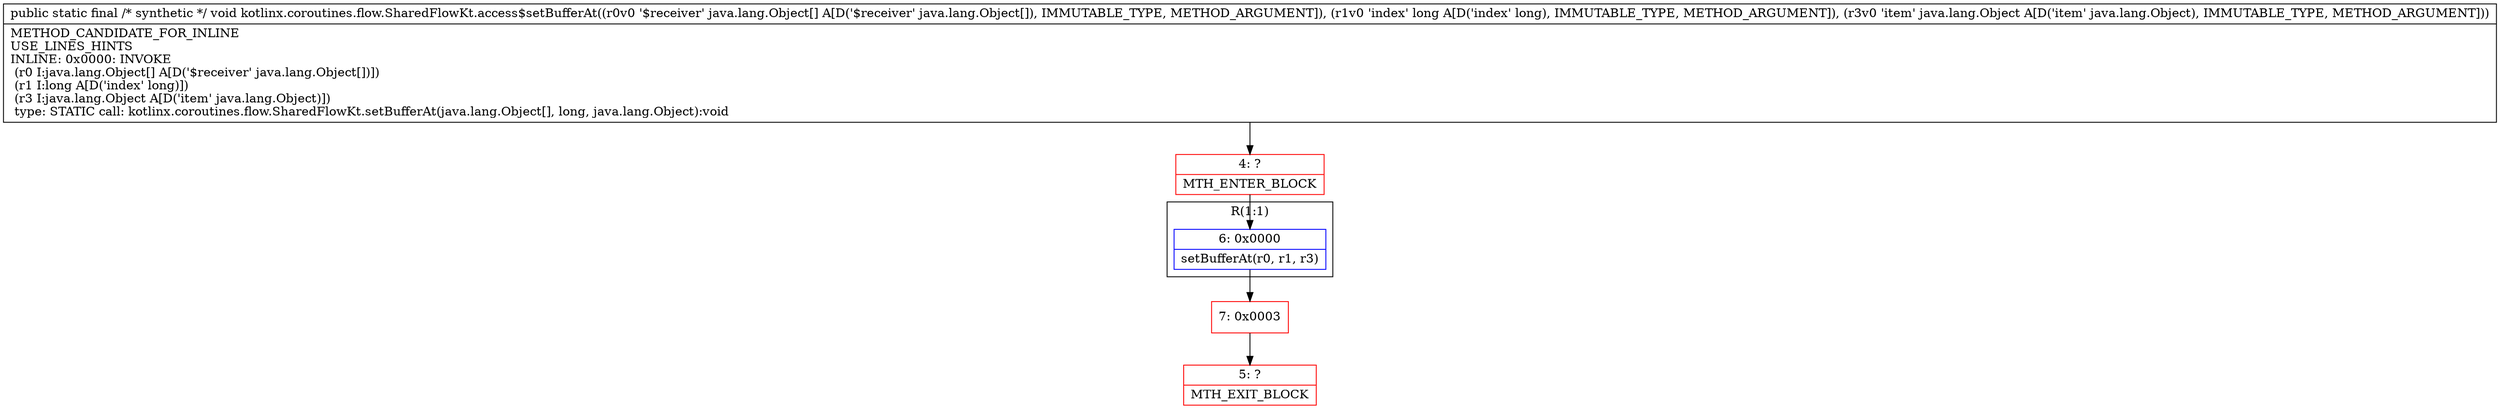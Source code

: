 digraph "CFG forkotlinx.coroutines.flow.SharedFlowKt.access$setBufferAt([Ljava\/lang\/Object;JLjava\/lang\/Object;)V" {
subgraph cluster_Region_1280627499 {
label = "R(1:1)";
node [shape=record,color=blue];
Node_6 [shape=record,label="{6\:\ 0x0000|setBufferAt(r0, r1, r3)\l}"];
}
Node_4 [shape=record,color=red,label="{4\:\ ?|MTH_ENTER_BLOCK\l}"];
Node_7 [shape=record,color=red,label="{7\:\ 0x0003}"];
Node_5 [shape=record,color=red,label="{5\:\ ?|MTH_EXIT_BLOCK\l}"];
MethodNode[shape=record,label="{public static final \/* synthetic *\/ void kotlinx.coroutines.flow.SharedFlowKt.access$setBufferAt((r0v0 '$receiver' java.lang.Object[] A[D('$receiver' java.lang.Object[]), IMMUTABLE_TYPE, METHOD_ARGUMENT]), (r1v0 'index' long A[D('index' long), IMMUTABLE_TYPE, METHOD_ARGUMENT]), (r3v0 'item' java.lang.Object A[D('item' java.lang.Object), IMMUTABLE_TYPE, METHOD_ARGUMENT]))  | METHOD_CANDIDATE_FOR_INLINE\lUSE_LINES_HINTS\lINLINE: 0x0000: INVOKE  \l  (r0 I:java.lang.Object[] A[D('$receiver' java.lang.Object[])])\l  (r1 I:long A[D('index' long)])\l  (r3 I:java.lang.Object A[D('item' java.lang.Object)])\l type: STATIC call: kotlinx.coroutines.flow.SharedFlowKt.setBufferAt(java.lang.Object[], long, java.lang.Object):void\l}"];
MethodNode -> Node_4;Node_6 -> Node_7;
Node_4 -> Node_6;
Node_7 -> Node_5;
}

